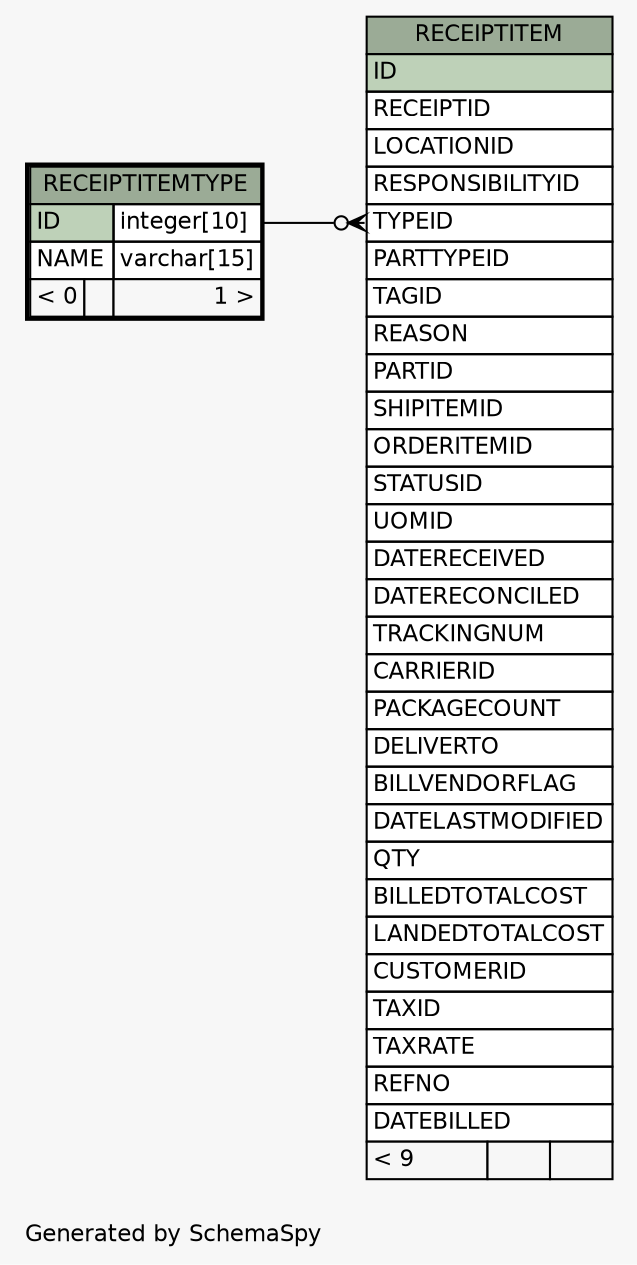 // dot 2.26.3 on Linux 3.5.0-34-generic
// SchemaSpy rev 590
digraph "oneDegreeRelationshipsDiagram" {
  graph [
    rankdir="RL"
    bgcolor="#f7f7f7"
    label="\nGenerated by SchemaSpy"
    labeljust="l"
    nodesep="0.18"
    ranksep="0.46"
    fontname="Helvetica"
    fontsize="11"
  ];
  node [
    fontname="Helvetica"
    fontsize="11"
    shape="plaintext"
  ];
  edge [
    arrowsize="0.8"
  ];
  "RECEIPTITEM":"TYPEID":w -> "RECEIPTITEMTYPE":"ID.type":e [arrowhead=none dir=back arrowtail=crowodot];
  "RECEIPTITEM" [
    label=<
    <TABLE BORDER="0" CELLBORDER="1" CELLSPACING="0" BGCOLOR="#ffffff">
      <TR><TD COLSPAN="3" BGCOLOR="#9bab96" ALIGN="CENTER">RECEIPTITEM</TD></TR>
      <TR><TD PORT="ID" COLSPAN="3" BGCOLOR="#bed1b8" ALIGN="LEFT">ID</TD></TR>
      <TR><TD PORT="RECEIPTID" COLSPAN="3" ALIGN="LEFT">RECEIPTID</TD></TR>
      <TR><TD PORT="LOCATIONID" COLSPAN="3" ALIGN="LEFT">LOCATIONID</TD></TR>
      <TR><TD PORT="RESPONSIBILITYID" COLSPAN="3" ALIGN="LEFT">RESPONSIBILITYID</TD></TR>
      <TR><TD PORT="TYPEID" COLSPAN="3" ALIGN="LEFT">TYPEID</TD></TR>
      <TR><TD PORT="PARTTYPEID" COLSPAN="3" ALIGN="LEFT">PARTTYPEID</TD></TR>
      <TR><TD PORT="TAGID" COLSPAN="3" ALIGN="LEFT">TAGID</TD></TR>
      <TR><TD PORT="REASON" COLSPAN="3" ALIGN="LEFT">REASON</TD></TR>
      <TR><TD PORT="PARTID" COLSPAN="3" ALIGN="LEFT">PARTID</TD></TR>
      <TR><TD PORT="SHIPITEMID" COLSPAN="3" ALIGN="LEFT">SHIPITEMID</TD></TR>
      <TR><TD PORT="ORDERITEMID" COLSPAN="3" ALIGN="LEFT">ORDERITEMID</TD></TR>
      <TR><TD PORT="STATUSID" COLSPAN="3" ALIGN="LEFT">STATUSID</TD></TR>
      <TR><TD PORT="UOMID" COLSPAN="3" ALIGN="LEFT">UOMID</TD></TR>
      <TR><TD PORT="DATERECEIVED" COLSPAN="3" ALIGN="LEFT">DATERECEIVED</TD></TR>
      <TR><TD PORT="DATERECONCILED" COLSPAN="3" ALIGN="LEFT">DATERECONCILED</TD></TR>
      <TR><TD PORT="TRACKINGNUM" COLSPAN="3" ALIGN="LEFT">TRACKINGNUM</TD></TR>
      <TR><TD PORT="CARRIERID" COLSPAN="3" ALIGN="LEFT">CARRIERID</TD></TR>
      <TR><TD PORT="PACKAGECOUNT" COLSPAN="3" ALIGN="LEFT">PACKAGECOUNT</TD></TR>
      <TR><TD PORT="DELIVERTO" COLSPAN="3" ALIGN="LEFT">DELIVERTO</TD></TR>
      <TR><TD PORT="BILLVENDORFLAG" COLSPAN="3" ALIGN="LEFT">BILLVENDORFLAG</TD></TR>
      <TR><TD PORT="DATELASTMODIFIED" COLSPAN="3" ALIGN="LEFT">DATELASTMODIFIED</TD></TR>
      <TR><TD PORT="QTY" COLSPAN="3" ALIGN="LEFT">QTY</TD></TR>
      <TR><TD PORT="BILLEDTOTALCOST" COLSPAN="3" ALIGN="LEFT">BILLEDTOTALCOST</TD></TR>
      <TR><TD PORT="LANDEDTOTALCOST" COLSPAN="3" ALIGN="LEFT">LANDEDTOTALCOST</TD></TR>
      <TR><TD PORT="CUSTOMERID" COLSPAN="3" ALIGN="LEFT">CUSTOMERID</TD></TR>
      <TR><TD PORT="TAXID" COLSPAN="3" ALIGN="LEFT">TAXID</TD></TR>
      <TR><TD PORT="TAXRATE" COLSPAN="3" ALIGN="LEFT">TAXRATE</TD></TR>
      <TR><TD PORT="REFNO" COLSPAN="3" ALIGN="LEFT">REFNO</TD></TR>
      <TR><TD PORT="DATEBILLED" COLSPAN="3" ALIGN="LEFT">DATEBILLED</TD></TR>
      <TR><TD ALIGN="LEFT" BGCOLOR="#f7f7f7">&lt; 9</TD><TD ALIGN="RIGHT" BGCOLOR="#f7f7f7">  </TD><TD ALIGN="RIGHT" BGCOLOR="#f7f7f7">  </TD></TR>
    </TABLE>>
    URL="RECEIPTITEM.html"
    tooltip="RECEIPTITEM"
  ];
  "RECEIPTITEMTYPE" [
    label=<
    <TABLE BORDER="2" CELLBORDER="1" CELLSPACING="0" BGCOLOR="#ffffff">
      <TR><TD COLSPAN="3" BGCOLOR="#9bab96" ALIGN="CENTER">RECEIPTITEMTYPE</TD></TR>
      <TR><TD PORT="ID" COLSPAN="2" BGCOLOR="#bed1b8" ALIGN="LEFT">ID</TD><TD PORT="ID.type" ALIGN="LEFT">integer[10]</TD></TR>
      <TR><TD PORT="NAME" COLSPAN="2" ALIGN="LEFT">NAME</TD><TD PORT="NAME.type" ALIGN="LEFT">varchar[15]</TD></TR>
      <TR><TD ALIGN="LEFT" BGCOLOR="#f7f7f7">&lt; 0</TD><TD ALIGN="RIGHT" BGCOLOR="#f7f7f7">  </TD><TD ALIGN="RIGHT" BGCOLOR="#f7f7f7">1 &gt;</TD></TR>
    </TABLE>>
    URL="RECEIPTITEMTYPE.html"
    tooltip="RECEIPTITEMTYPE"
  ];
}
